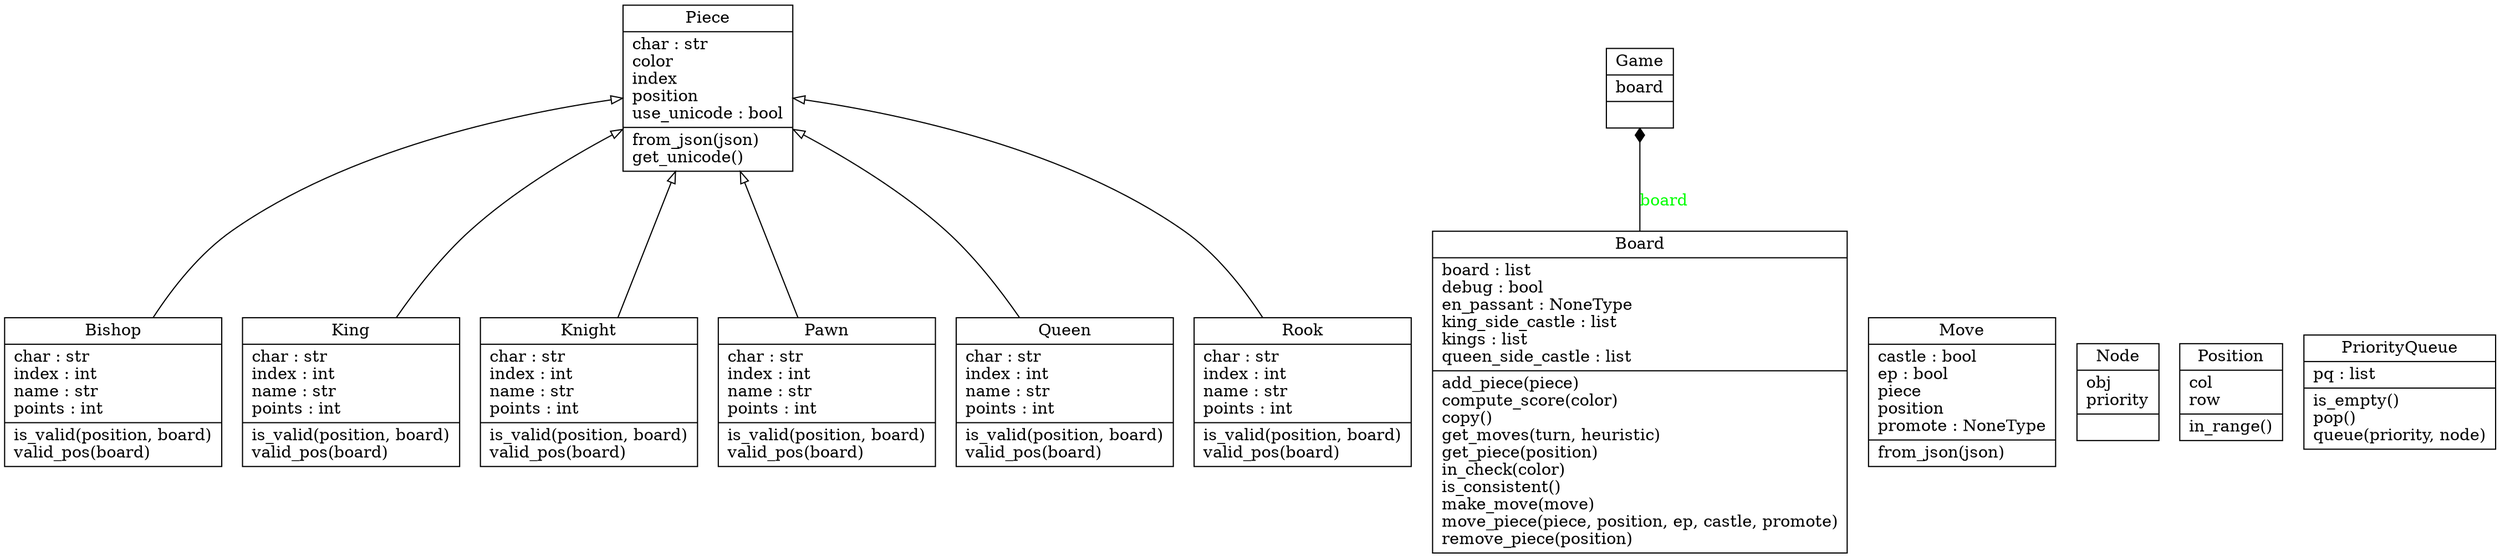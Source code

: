 digraph "classes_chess" {
rankdir=BT
charset="utf-8"
"chess.chess.Bishop" [color="black", fontcolor="black", label="{Bishop|char : str\lindex : int\lname : str\lpoints : int\l|is_valid(position, board)\lvalid_pos(board)\l}", shape="record", style="solid"];
"chess.chess.Board" [color="black", fontcolor="black", label="{Board|board : list\ldebug : bool\len_passant : NoneType\lking_side_castle : list\lkings : list\lqueen_side_castle : list\l|add_piece(piece)\lcompute_score(color)\lcopy()\lget_moves(turn, heuristic)\lget_piece(position)\lin_check(color)\lis_consistent()\lmake_move(move)\lmove_piece(piece, position, ep, castle, promote)\lremove_piece(position)\l}", shape="record", style="solid"];
"chess.game.Game" [color="black", fontcolor="black", label="{Game|board\l|}", shape="record", style="solid"];
"chess.chess.King" [color="black", fontcolor="black", label="{King|char : str\lindex : int\lname : str\lpoints : int\l|is_valid(position, board)\lvalid_pos(board)\l}", shape="record", style="solid"];
"chess.chess.Knight" [color="black", fontcolor="black", label="{Knight|char : str\lindex : int\lname : str\lpoints : int\l|is_valid(position, board)\lvalid_pos(board)\l}", shape="record", style="solid"];
"chess.chess.Move" [color="black", fontcolor="black", label="{Move|castle : bool\lep : bool\lpiece\lposition\lpromote : NoneType\l|from_json(json)\l}", shape="record", style="solid"];
"chess.utils.PriorityQueue.Node" [color="black", fontcolor="black", label="{Node|obj\lpriority\l|}", shape="record", style="solid"];
"chess.chess.Pawn" [color="black", fontcolor="black", label="{Pawn|char : str\lindex : int\lname : str\lpoints : int\l|is_valid(position, board)\lvalid_pos(board)\l}", shape="record", style="solid"];
"chess.chess.Piece" [color="black", fontcolor="black", label="{Piece|char : str\lcolor\lindex\lposition\luse_unicode : bool\l|from_json(json)\lget_unicode()\l}", shape="record", style="solid"];
"chess.chess.Position" [color="black", fontcolor="black", label="{Position|col\lrow\l|in_range()\l}", shape="record", style="solid"];
"chess.utils.PriorityQueue" [color="black", fontcolor="black", label="{PriorityQueue|pq : list\l|is_empty()\lpop()\lqueue(priority, node)\l}", shape="record", style="solid"];
"chess.chess.Queen" [color="black", fontcolor="black", label="{Queen|char : str\lindex : int\lname : str\lpoints : int\l|is_valid(position, board)\lvalid_pos(board)\l}", shape="record", style="solid"];
"chess.chess.Rook" [color="black", fontcolor="black", label="{Rook|char : str\lindex : int\lname : str\lpoints : int\l|is_valid(position, board)\lvalid_pos(board)\l}", shape="record", style="solid"];
"chess.chess.Bishop" -> "chess.chess.Piece" [arrowhead="empty", arrowtail="none"];
"chess.chess.King" -> "chess.chess.Piece" [arrowhead="empty", arrowtail="none"];
"chess.chess.Knight" -> "chess.chess.Piece" [arrowhead="empty", arrowtail="none"];
"chess.chess.Pawn" -> "chess.chess.Piece" [arrowhead="empty", arrowtail="none"];
"chess.chess.Queen" -> "chess.chess.Piece" [arrowhead="empty", arrowtail="none"];
"chess.chess.Rook" -> "chess.chess.Piece" [arrowhead="empty", arrowtail="none"];
"chess.chess.Board" -> "chess.game.Game" [arrowhead="diamond", arrowtail="none", fontcolor="green", label="board", style="solid"];
}
